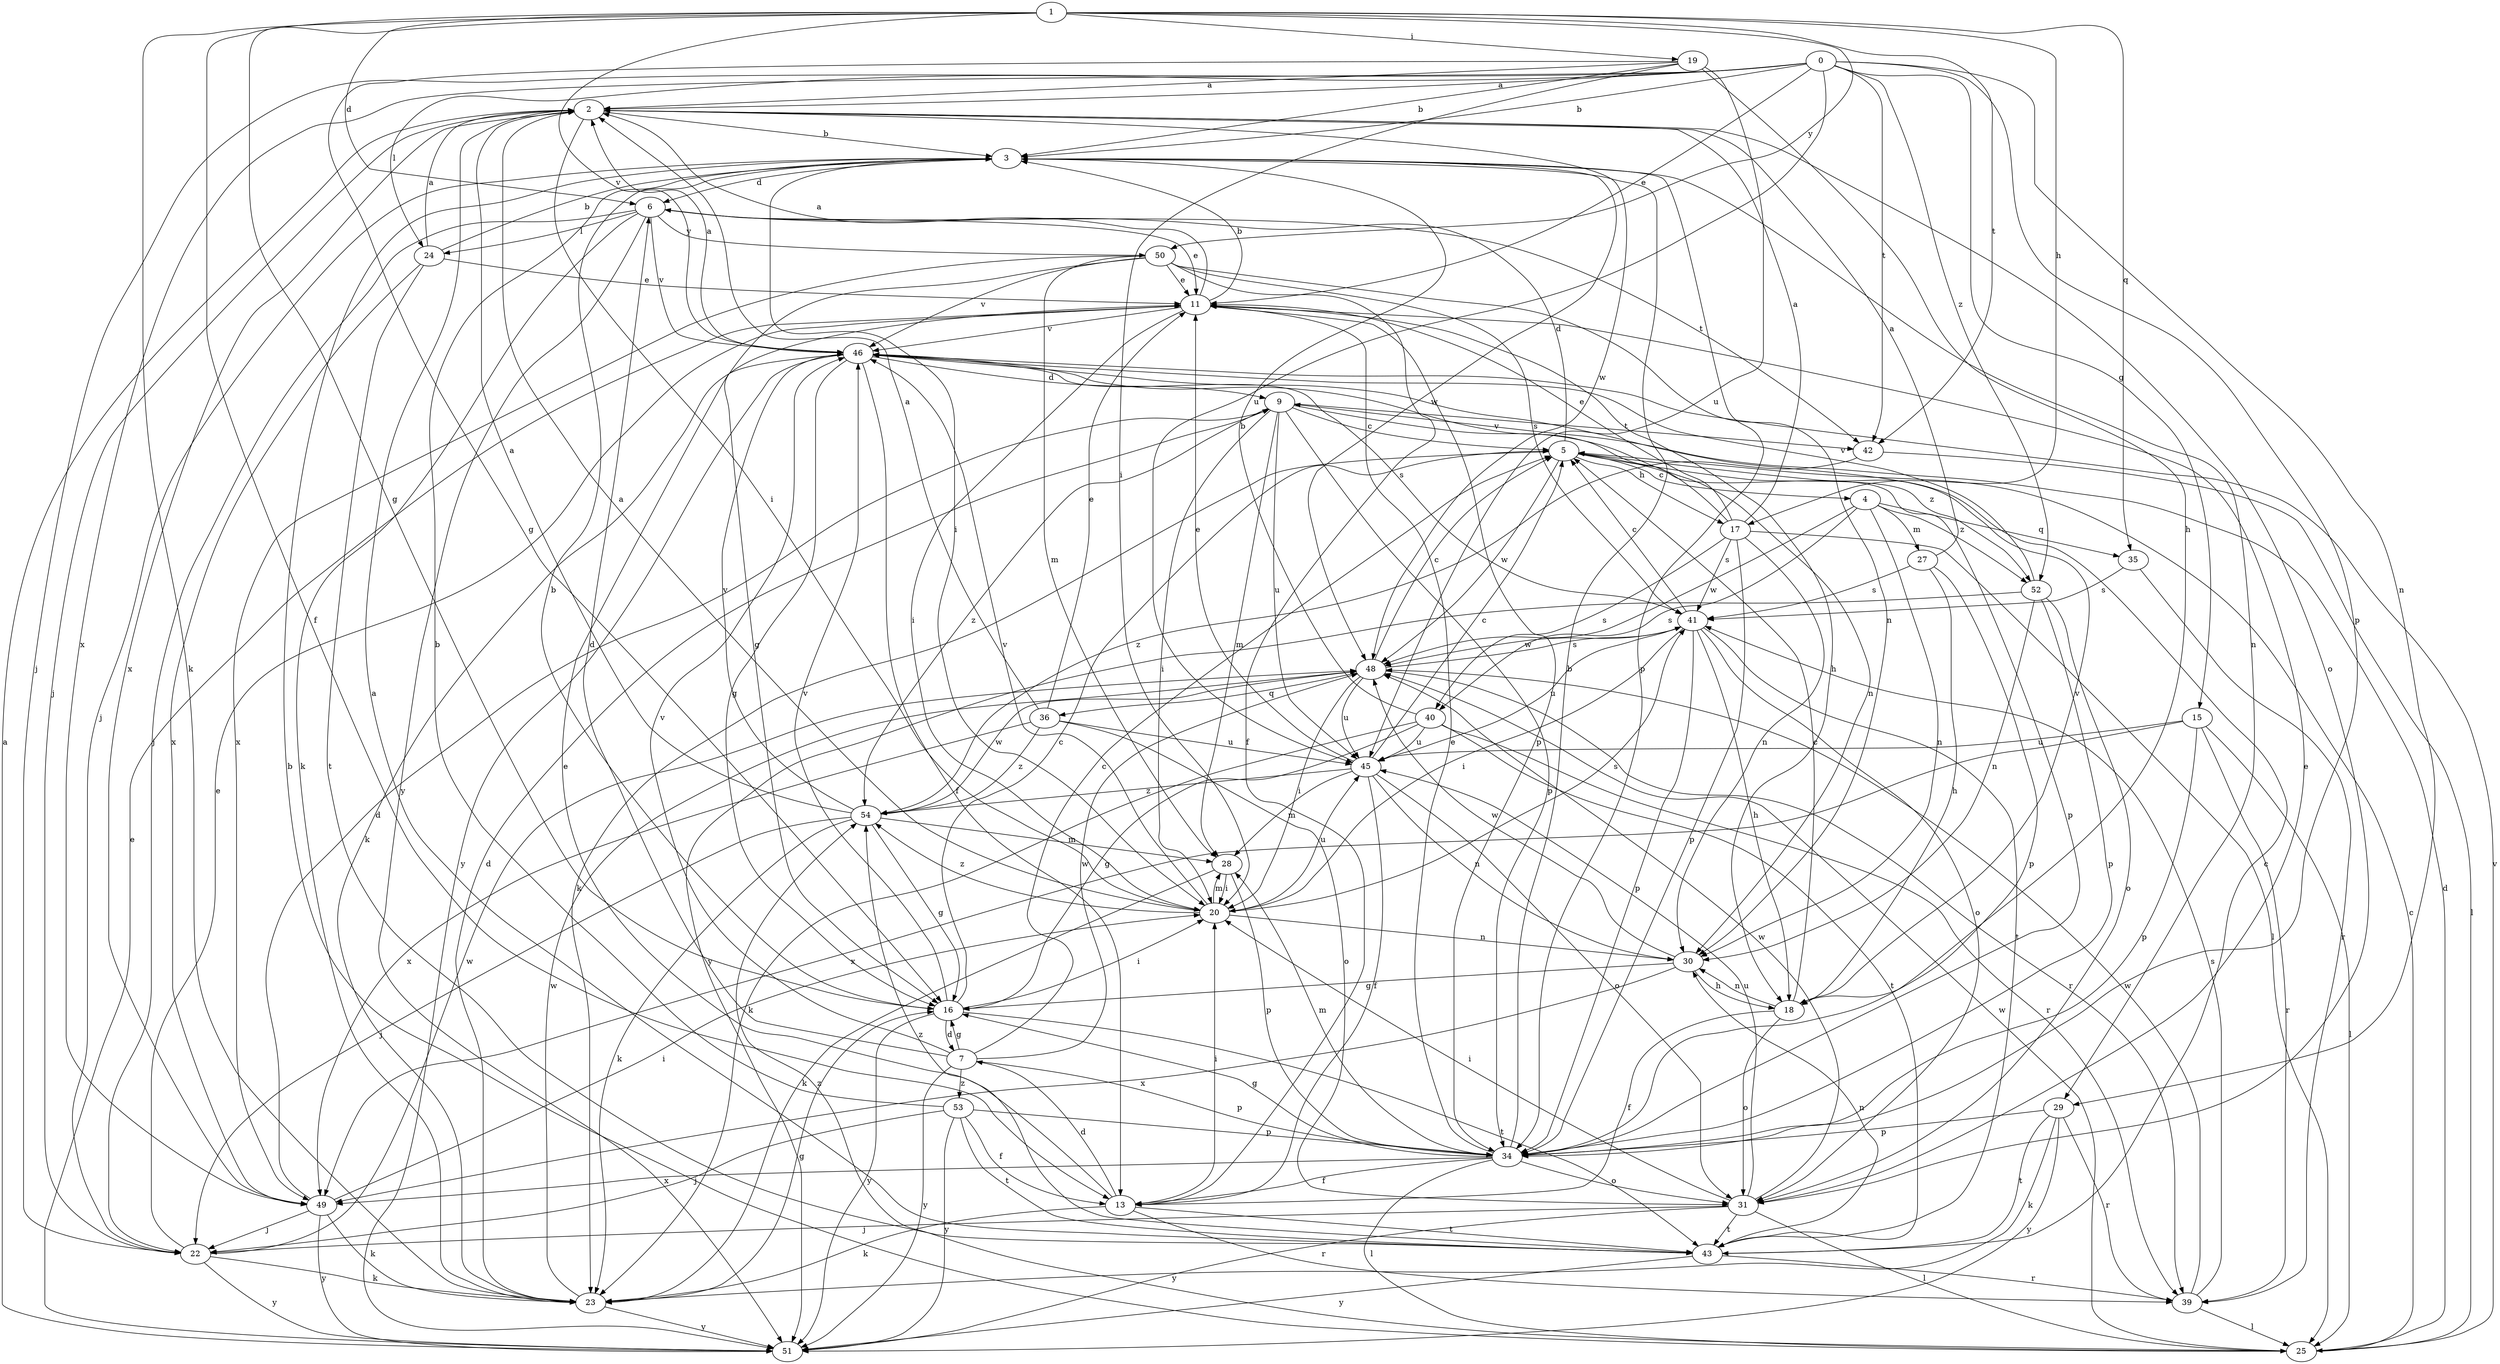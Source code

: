 strict digraph  {
0;
1;
2;
3;
4;
5;
6;
7;
9;
11;
13;
15;
16;
17;
18;
19;
20;
22;
23;
24;
25;
27;
28;
29;
30;
31;
34;
35;
36;
39;
40;
41;
42;
43;
45;
46;
48;
49;
50;
51;
52;
53;
54;
0 -> 2  [label=a];
0 -> 3  [label=b];
0 -> 11  [label=e];
0 -> 15  [label=g];
0 -> 22  [label=j];
0 -> 24  [label=l];
0 -> 29  [label=n];
0 -> 34  [label=p];
0 -> 42  [label=t];
0 -> 45  [label=u];
0 -> 49  [label=x];
0 -> 52  [label=z];
1 -> 6  [label=d];
1 -> 13  [label=f];
1 -> 16  [label=g];
1 -> 17  [label=h];
1 -> 19  [label=i];
1 -> 23  [label=k];
1 -> 35  [label=q];
1 -> 42  [label=t];
1 -> 46  [label=v];
1 -> 50  [label=y];
2 -> 3  [label=b];
2 -> 20  [label=i];
2 -> 22  [label=j];
2 -> 31  [label=o];
2 -> 48  [label=w];
2 -> 49  [label=x];
3 -> 6  [label=d];
3 -> 20  [label=i];
3 -> 22  [label=j];
3 -> 29  [label=n];
3 -> 34  [label=p];
3 -> 48  [label=w];
4 -> 27  [label=m];
4 -> 30  [label=n];
4 -> 35  [label=q];
4 -> 40  [label=s];
4 -> 48  [label=w];
4 -> 52  [label=z];
5 -> 4  [label=c];
5 -> 6  [label=d];
5 -> 17  [label=h];
5 -> 23  [label=k];
5 -> 34  [label=p];
5 -> 48  [label=w];
5 -> 52  [label=z];
6 -> 11  [label=e];
6 -> 22  [label=j];
6 -> 23  [label=k];
6 -> 24  [label=l];
6 -> 42  [label=t];
6 -> 46  [label=v];
6 -> 50  [label=y];
6 -> 51  [label=y];
7 -> 5  [label=c];
7 -> 6  [label=d];
7 -> 16  [label=g];
7 -> 34  [label=p];
7 -> 46  [label=v];
7 -> 48  [label=w];
7 -> 51  [label=y];
7 -> 53  [label=z];
9 -> 5  [label=c];
9 -> 20  [label=i];
9 -> 28  [label=m];
9 -> 30  [label=n];
9 -> 34  [label=p];
9 -> 42  [label=t];
9 -> 45  [label=u];
9 -> 54  [label=z];
11 -> 2  [label=a];
11 -> 3  [label=b];
11 -> 18  [label=h];
11 -> 20  [label=i];
11 -> 34  [label=p];
11 -> 46  [label=v];
13 -> 7  [label=d];
13 -> 11  [label=e];
13 -> 20  [label=i];
13 -> 23  [label=k];
13 -> 39  [label=r];
13 -> 43  [label=t];
15 -> 25  [label=l];
15 -> 34  [label=p];
15 -> 39  [label=r];
15 -> 45  [label=u];
15 -> 49  [label=x];
16 -> 3  [label=b];
16 -> 5  [label=c];
16 -> 7  [label=d];
16 -> 20  [label=i];
16 -> 43  [label=t];
16 -> 46  [label=v];
16 -> 51  [label=y];
17 -> 2  [label=a];
17 -> 11  [label=e];
17 -> 25  [label=l];
17 -> 30  [label=n];
17 -> 34  [label=p];
17 -> 40  [label=s];
17 -> 41  [label=s];
17 -> 46  [label=v];
18 -> 5  [label=c];
18 -> 13  [label=f];
18 -> 30  [label=n];
18 -> 31  [label=o];
18 -> 46  [label=v];
19 -> 2  [label=a];
19 -> 3  [label=b];
19 -> 16  [label=g];
19 -> 18  [label=h];
19 -> 20  [label=i];
19 -> 45  [label=u];
20 -> 2  [label=a];
20 -> 28  [label=m];
20 -> 30  [label=n];
20 -> 41  [label=s];
20 -> 45  [label=u];
20 -> 46  [label=v];
20 -> 54  [label=z];
22 -> 11  [label=e];
22 -> 23  [label=k];
22 -> 48  [label=w];
22 -> 51  [label=y];
23 -> 9  [label=d];
23 -> 16  [label=g];
23 -> 48  [label=w];
23 -> 51  [label=y];
24 -> 2  [label=a];
24 -> 3  [label=b];
24 -> 11  [label=e];
24 -> 43  [label=t];
24 -> 49  [label=x];
25 -> 3  [label=b];
25 -> 5  [label=c];
25 -> 9  [label=d];
25 -> 46  [label=v];
25 -> 48  [label=w];
25 -> 54  [label=z];
27 -> 2  [label=a];
27 -> 18  [label=h];
27 -> 34  [label=p];
27 -> 41  [label=s];
28 -> 20  [label=i];
28 -> 23  [label=k];
28 -> 34  [label=p];
29 -> 23  [label=k];
29 -> 34  [label=p];
29 -> 39  [label=r];
29 -> 43  [label=t];
29 -> 51  [label=y];
30 -> 16  [label=g];
30 -> 18  [label=h];
30 -> 48  [label=w];
30 -> 49  [label=x];
31 -> 11  [label=e];
31 -> 20  [label=i];
31 -> 22  [label=j];
31 -> 25  [label=l];
31 -> 43  [label=t];
31 -> 45  [label=u];
31 -> 48  [label=w];
31 -> 51  [label=y];
34 -> 3  [label=b];
34 -> 11  [label=e];
34 -> 13  [label=f];
34 -> 16  [label=g];
34 -> 25  [label=l];
34 -> 28  [label=m];
34 -> 31  [label=o];
34 -> 49  [label=x];
35 -> 39  [label=r];
35 -> 41  [label=s];
36 -> 2  [label=a];
36 -> 11  [label=e];
36 -> 31  [label=o];
36 -> 45  [label=u];
36 -> 49  [label=x];
36 -> 54  [label=z];
39 -> 25  [label=l];
39 -> 41  [label=s];
39 -> 48  [label=w];
40 -> 3  [label=b];
40 -> 16  [label=g];
40 -> 23  [label=k];
40 -> 39  [label=r];
40 -> 43  [label=t];
40 -> 45  [label=u];
41 -> 5  [label=c];
41 -> 18  [label=h];
41 -> 20  [label=i];
41 -> 31  [label=o];
41 -> 34  [label=p];
41 -> 43  [label=t];
41 -> 45  [label=u];
41 -> 48  [label=w];
42 -> 25  [label=l];
42 -> 54  [label=z];
43 -> 2  [label=a];
43 -> 5  [label=c];
43 -> 30  [label=n];
43 -> 39  [label=r];
43 -> 51  [label=y];
43 -> 54  [label=z];
45 -> 5  [label=c];
45 -> 11  [label=e];
45 -> 13  [label=f];
45 -> 28  [label=m];
45 -> 30  [label=n];
45 -> 31  [label=o];
45 -> 54  [label=z];
46 -> 2  [label=a];
46 -> 9  [label=d];
46 -> 13  [label=f];
46 -> 16  [label=g];
46 -> 23  [label=k];
46 -> 41  [label=s];
46 -> 51  [label=y];
48 -> 5  [label=c];
48 -> 20  [label=i];
48 -> 36  [label=q];
48 -> 39  [label=r];
48 -> 41  [label=s];
48 -> 45  [label=u];
49 -> 9  [label=d];
49 -> 20  [label=i];
49 -> 22  [label=j];
49 -> 23  [label=k];
49 -> 51  [label=y];
50 -> 11  [label=e];
50 -> 13  [label=f];
50 -> 16  [label=g];
50 -> 28  [label=m];
50 -> 30  [label=n];
50 -> 41  [label=s];
50 -> 46  [label=v];
50 -> 49  [label=x];
51 -> 2  [label=a];
51 -> 11  [label=e];
52 -> 30  [label=n];
52 -> 31  [label=o];
52 -> 34  [label=p];
52 -> 46  [label=v];
52 -> 51  [label=y];
53 -> 3  [label=b];
53 -> 13  [label=f];
53 -> 22  [label=j];
53 -> 34  [label=p];
53 -> 43  [label=t];
53 -> 51  [label=y];
54 -> 2  [label=a];
54 -> 16  [label=g];
54 -> 22  [label=j];
54 -> 23  [label=k];
54 -> 28  [label=m];
54 -> 46  [label=v];
54 -> 48  [label=w];
}
